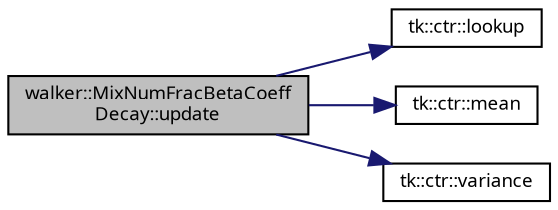 digraph "walker::MixNumFracBetaCoeffDecay::update"
{
 // INTERACTIVE_SVG=YES
  bgcolor="transparent";
  edge [fontname="sans-serif",fontsize="9",labelfontname="sans-serif",labelfontsize="9"];
  node [fontname="sans-serif",fontsize="9",shape=record];
  rankdir="LR";
  Node1 [label="walker::MixNumFracBetaCoeff\lDecay::update",height=0.2,width=0.4,color="black", fillcolor="grey75", style="filled", fontcolor="black"];
  Node1 -> Node2 [color="midnightblue",fontsize="9",style="solid",fontname="sans-serif"];
  Node2 [label="tk::ctr::lookup",height=0.2,width=0.4,color="black",URL="$namespacetk_1_1ctr.html#a4749bdbcd17cf3bc95cd10509895ce65",tooltip="Lookup moment in moments map based on product key. "];
  Node1 -> Node3 [color="midnightblue",fontsize="9",style="solid",fontname="sans-serif"];
  Node3 [label="tk::ctr::mean",height=0.2,width=0.4,color="black",URL="$namespacetk_1_1ctr.html#a8bb4e2fb54817366873d9c0455b47dd5"];
  Node1 -> Node4 [color="midnightblue",fontsize="9",style="solid",fontname="sans-serif"];
  Node4 [label="tk::ctr::variance",height=0.2,width=0.4,color="black",URL="$namespacetk_1_1ctr.html#a2265bca65a531ff6394a09bc48beb975"];
}
